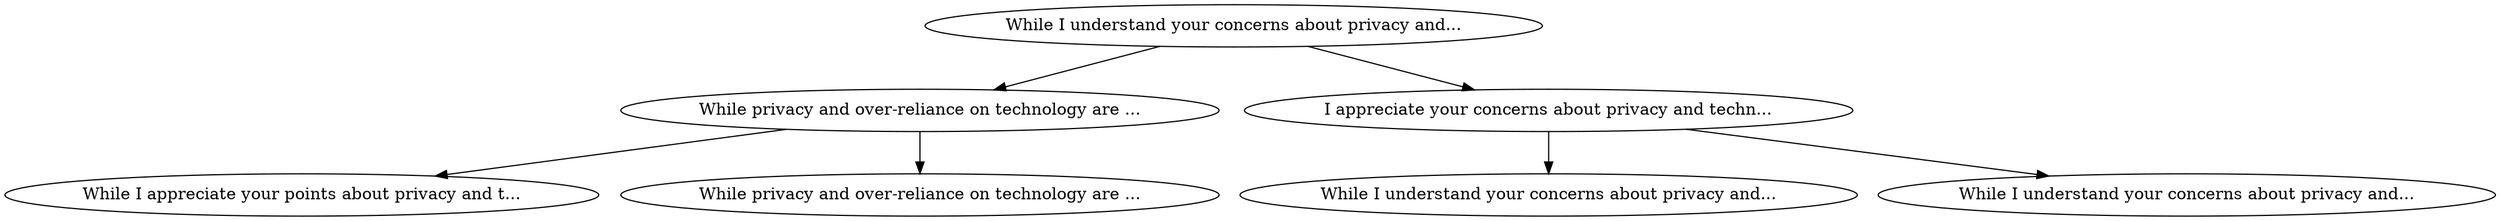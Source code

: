 digraph {
	2028060212960 [label="While I understand your concerns about privacy and..."]
	2028059536528 [label="While privacy and over-reliance on technology are ..."]
	2028060212960 -> 2028059536528
	2028059538448 [label="While I appreciate your points about privacy and t..."]
	2028059536528 -> 2028059538448
	2028060780240 [label="While privacy and over-reliance on technology are ..."]
	2028059536528 -> 2028060780240
	2028060780064 [label="I appreciate your concerns about privacy and techn..."]
	2028060212960 -> 2028060780064
	2028061138512 [label="While I understand your concerns about privacy and..."]
	2028060780064 -> 2028061138512
	2028061138352 [label="While I understand your concerns about privacy and..."]
	2028060780064 -> 2028061138352
}

